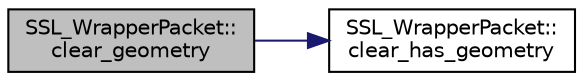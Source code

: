 digraph "SSL_WrapperPacket::clear_geometry"
{
 // INTERACTIVE_SVG=YES
  edge [fontname="Helvetica",fontsize="10",labelfontname="Helvetica",labelfontsize="10"];
  node [fontname="Helvetica",fontsize="10",shape=record];
  rankdir="LR";
  Node1 [label="SSL_WrapperPacket::\lclear_geometry",height=0.2,width=0.4,color="black", fillcolor="grey75", style="filled", fontcolor="black"];
  Node1 -> Node2 [color="midnightblue",fontsize="10",style="solid",fontname="Helvetica"];
  Node2 [label="SSL_WrapperPacket::\lclear_has_geometry",height=0.2,width=0.4,color="black", fillcolor="white", style="filled",URL="$d3/ddc/class_s_s_l___wrapper_packet.html#a8899ac9c481be7051a12ddeae42ae7c5"];
}
